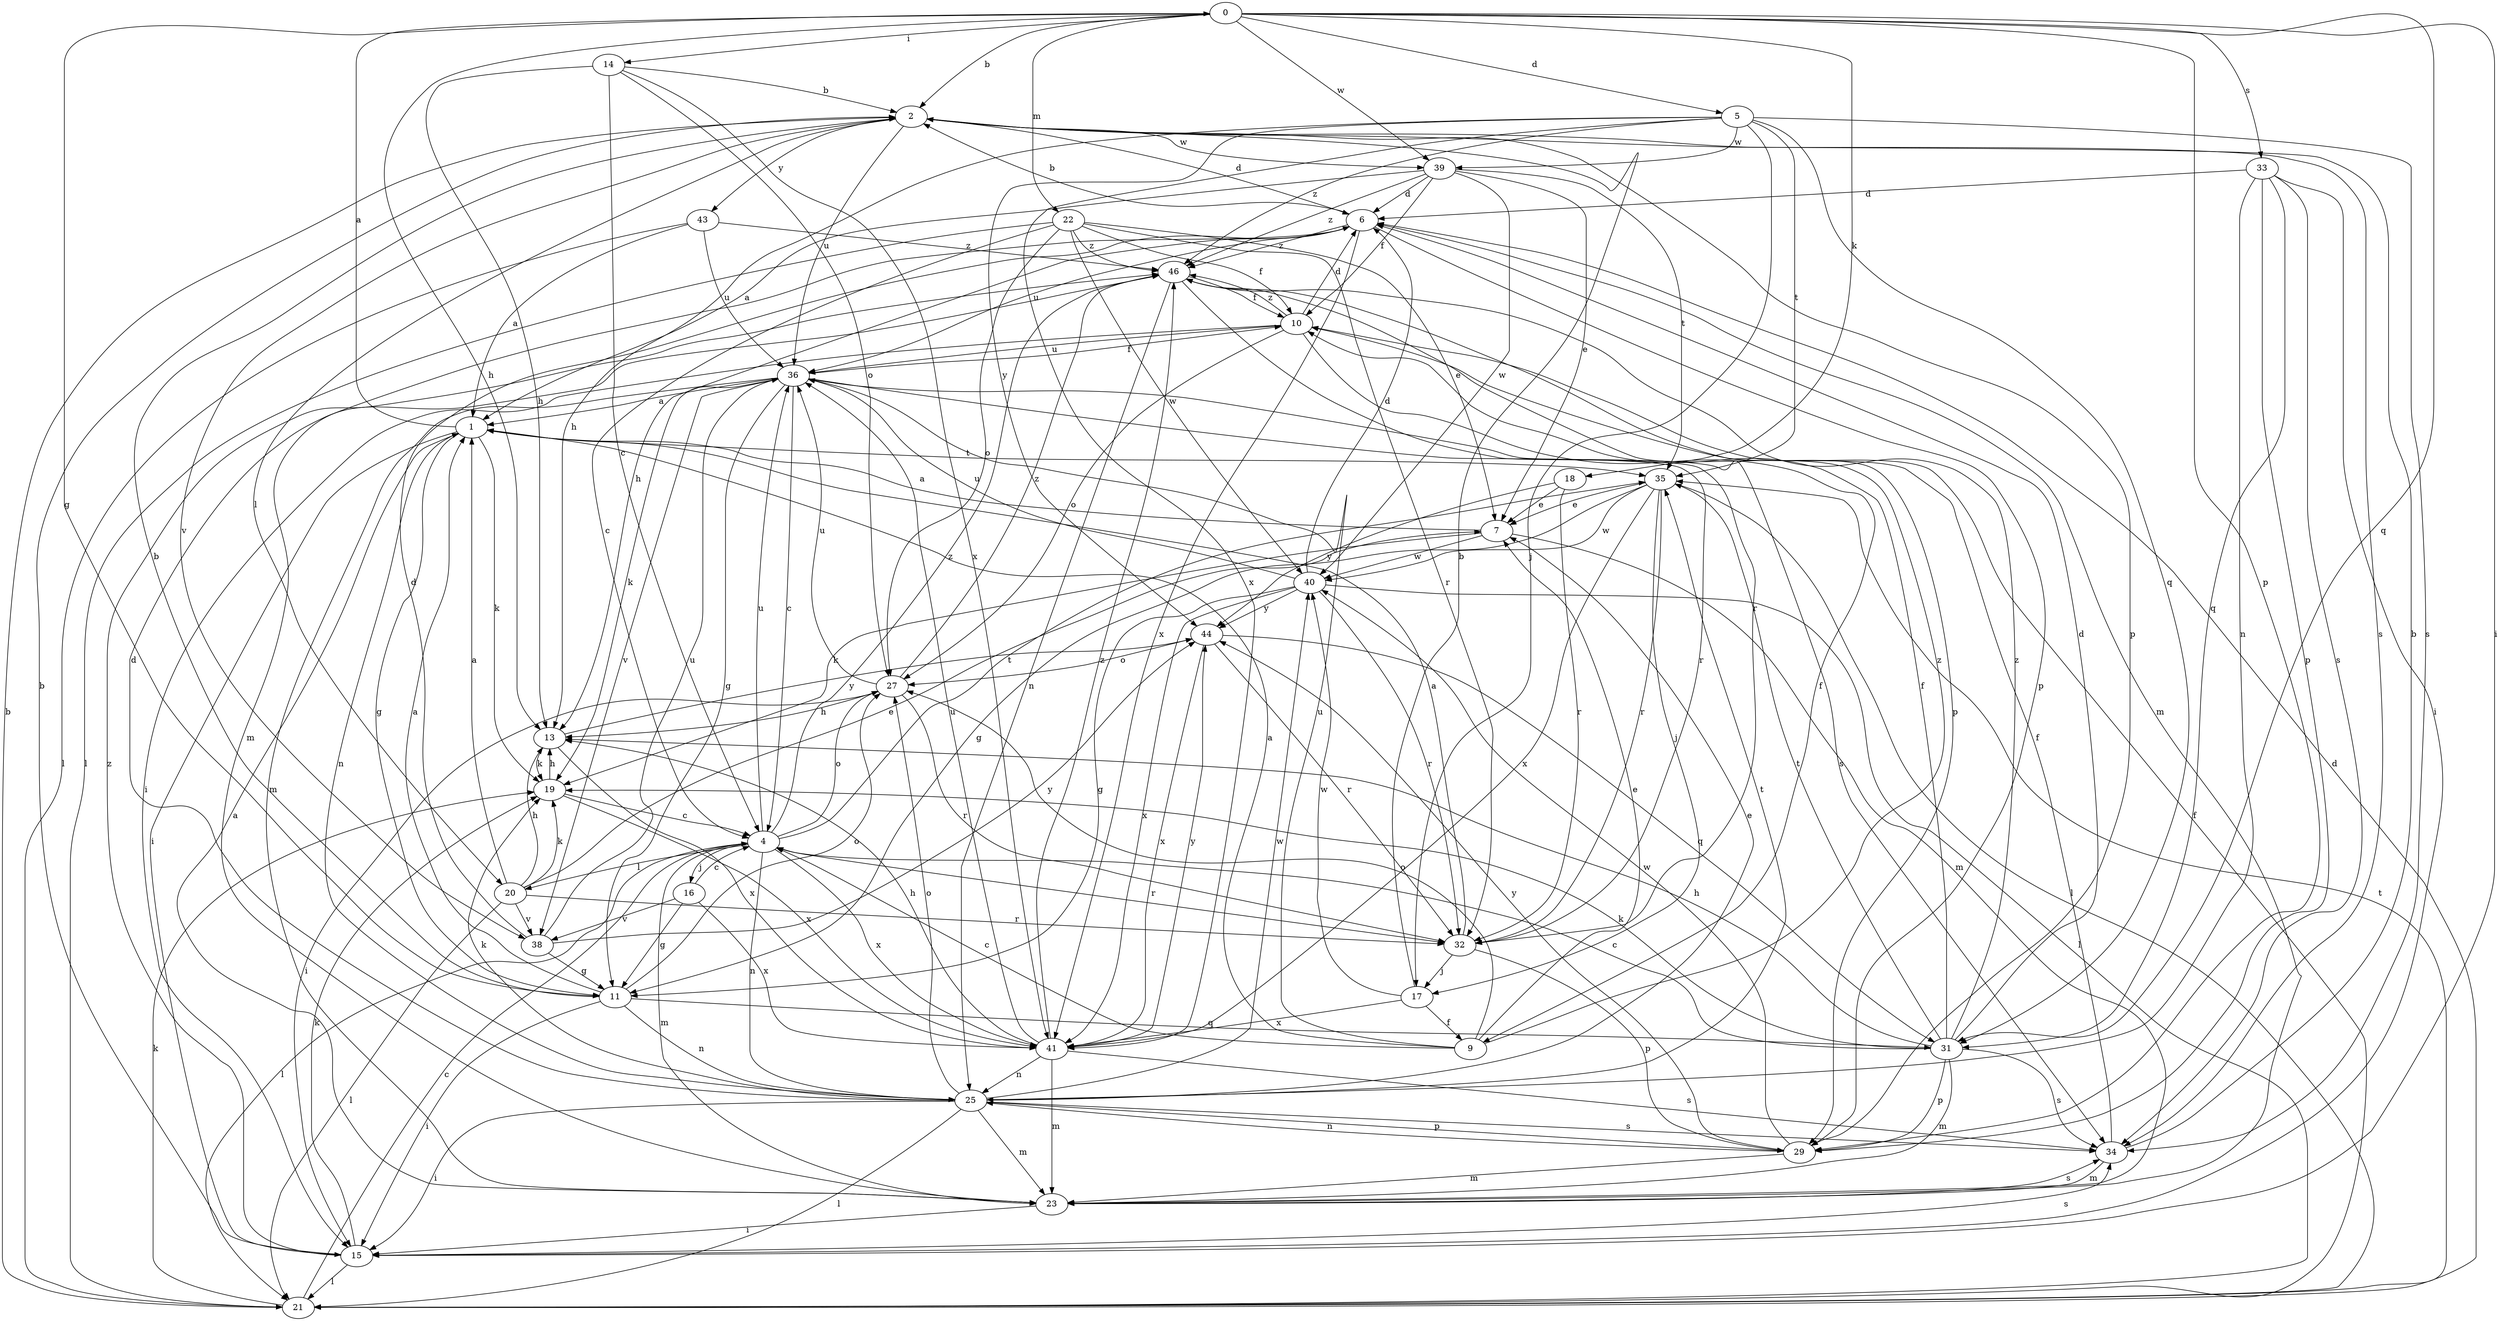 strict digraph  {
0;
1;
2;
4;
5;
6;
7;
9;
10;
11;
13;
14;
15;
16;
17;
18;
19;
20;
21;
22;
23;
25;
27;
29;
31;
32;
33;
34;
35;
36;
38;
39;
40;
41;
43;
44;
46;
0 -> 2  [label=b];
0 -> 5  [label=d];
0 -> 11  [label=g];
0 -> 13  [label=h];
0 -> 14  [label=i];
0 -> 15  [label=i];
0 -> 18  [label=k];
0 -> 22  [label=m];
0 -> 29  [label=p];
0 -> 31  [label=q];
0 -> 33  [label=s];
0 -> 39  [label=w];
1 -> 0  [label=a];
1 -> 11  [label=g];
1 -> 15  [label=i];
1 -> 19  [label=k];
1 -> 25  [label=n];
1 -> 35  [label=t];
2 -> 6  [label=d];
2 -> 20  [label=l];
2 -> 29  [label=p];
2 -> 34  [label=s];
2 -> 36  [label=u];
2 -> 38  [label=v];
2 -> 39  [label=w];
2 -> 43  [label=y];
4 -> 16  [label=j];
4 -> 20  [label=l];
4 -> 21  [label=l];
4 -> 23  [label=m];
4 -> 25  [label=n];
4 -> 27  [label=o];
4 -> 32  [label=r];
4 -> 35  [label=t];
4 -> 36  [label=u];
4 -> 41  [label=x];
4 -> 46  [label=z];
5 -> 13  [label=h];
5 -> 17  [label=j];
5 -> 31  [label=q];
5 -> 34  [label=s];
5 -> 35  [label=t];
5 -> 39  [label=w];
5 -> 41  [label=x];
5 -> 44  [label=y];
5 -> 46  [label=z];
6 -> 2  [label=b];
6 -> 13  [label=h];
6 -> 23  [label=m];
6 -> 29  [label=p];
6 -> 36  [label=u];
6 -> 41  [label=x];
6 -> 46  [label=z];
7 -> 1  [label=a];
7 -> 19  [label=k];
7 -> 23  [label=m];
7 -> 40  [label=w];
9 -> 1  [label=a];
9 -> 4  [label=c];
9 -> 7  [label=e];
9 -> 27  [label=o];
9 -> 36  [label=u];
9 -> 46  [label=z];
10 -> 6  [label=d];
10 -> 9  [label=f];
10 -> 15  [label=i];
10 -> 27  [label=o];
10 -> 36  [label=u];
10 -> 46  [label=z];
11 -> 1  [label=a];
11 -> 2  [label=b];
11 -> 15  [label=i];
11 -> 25  [label=n];
11 -> 27  [label=o];
11 -> 31  [label=q];
13 -> 19  [label=k];
13 -> 41  [label=x];
13 -> 44  [label=y];
14 -> 2  [label=b];
14 -> 4  [label=c];
14 -> 13  [label=h];
14 -> 27  [label=o];
14 -> 41  [label=x];
15 -> 2  [label=b];
15 -> 19  [label=k];
15 -> 21  [label=l];
15 -> 34  [label=s];
15 -> 46  [label=z];
16 -> 4  [label=c];
16 -> 11  [label=g];
16 -> 38  [label=v];
16 -> 41  [label=x];
17 -> 2  [label=b];
17 -> 9  [label=f];
17 -> 40  [label=w];
17 -> 41  [label=x];
18 -> 7  [label=e];
18 -> 32  [label=r];
18 -> 44  [label=y];
19 -> 4  [label=c];
19 -> 13  [label=h];
19 -> 41  [label=x];
20 -> 1  [label=a];
20 -> 7  [label=e];
20 -> 13  [label=h];
20 -> 19  [label=k];
20 -> 21  [label=l];
20 -> 32  [label=r];
20 -> 38  [label=v];
21 -> 2  [label=b];
21 -> 4  [label=c];
21 -> 6  [label=d];
21 -> 10  [label=f];
21 -> 19  [label=k];
21 -> 35  [label=t];
22 -> 4  [label=c];
22 -> 7  [label=e];
22 -> 10  [label=f];
22 -> 21  [label=l];
22 -> 27  [label=o];
22 -> 32  [label=r];
22 -> 40  [label=w];
22 -> 46  [label=z];
23 -> 1  [label=a];
23 -> 15  [label=i];
23 -> 34  [label=s];
25 -> 6  [label=d];
25 -> 7  [label=e];
25 -> 15  [label=i];
25 -> 19  [label=k];
25 -> 21  [label=l];
25 -> 23  [label=m];
25 -> 27  [label=o];
25 -> 29  [label=p];
25 -> 34  [label=s];
25 -> 35  [label=t];
25 -> 40  [label=w];
27 -> 13  [label=h];
27 -> 15  [label=i];
27 -> 32  [label=r];
27 -> 36  [label=u];
27 -> 46  [label=z];
29 -> 23  [label=m];
29 -> 25  [label=n];
29 -> 40  [label=w];
29 -> 44  [label=y];
31 -> 4  [label=c];
31 -> 6  [label=d];
31 -> 10  [label=f];
31 -> 13  [label=h];
31 -> 19  [label=k];
31 -> 23  [label=m];
31 -> 29  [label=p];
31 -> 34  [label=s];
31 -> 35  [label=t];
31 -> 46  [label=z];
32 -> 1  [label=a];
32 -> 17  [label=j];
32 -> 29  [label=p];
33 -> 6  [label=d];
33 -> 15  [label=i];
33 -> 25  [label=n];
33 -> 29  [label=p];
33 -> 31  [label=q];
33 -> 34  [label=s];
34 -> 2  [label=b];
34 -> 10  [label=f];
34 -> 23  [label=m];
35 -> 7  [label=e];
35 -> 11  [label=g];
35 -> 17  [label=j];
35 -> 21  [label=l];
35 -> 32  [label=r];
35 -> 40  [label=w];
35 -> 41  [label=x];
36 -> 1  [label=a];
36 -> 4  [label=c];
36 -> 10  [label=f];
36 -> 11  [label=g];
36 -> 19  [label=k];
36 -> 23  [label=m];
36 -> 32  [label=r];
36 -> 34  [label=s];
36 -> 38  [label=v];
38 -> 6  [label=d];
38 -> 11  [label=g];
38 -> 36  [label=u];
38 -> 44  [label=y];
39 -> 1  [label=a];
39 -> 6  [label=d];
39 -> 7  [label=e];
39 -> 10  [label=f];
39 -> 35  [label=t];
39 -> 40  [label=w];
39 -> 46  [label=z];
40 -> 6  [label=d];
40 -> 11  [label=g];
40 -> 21  [label=l];
40 -> 32  [label=r];
40 -> 36  [label=u];
40 -> 41  [label=x];
40 -> 44  [label=y];
41 -> 13  [label=h];
41 -> 23  [label=m];
41 -> 25  [label=n];
41 -> 34  [label=s];
41 -> 36  [label=u];
41 -> 44  [label=y];
41 -> 46  [label=z];
43 -> 1  [label=a];
43 -> 21  [label=l];
43 -> 36  [label=u];
43 -> 46  [label=z];
44 -> 27  [label=o];
44 -> 31  [label=q];
44 -> 32  [label=r];
44 -> 41  [label=x];
46 -> 10  [label=f];
46 -> 23  [label=m];
46 -> 25  [label=n];
46 -> 29  [label=p];
46 -> 32  [label=r];
}
